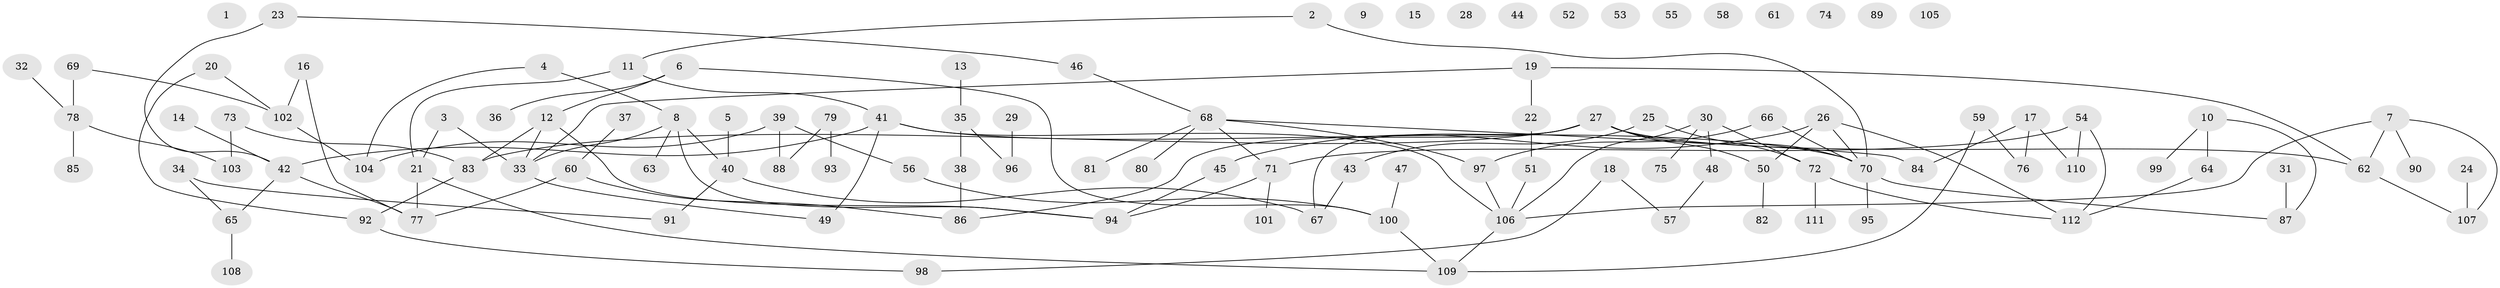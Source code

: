 // coarse degree distribution, {0: 0.19402985074626866, 1: 0.2835820895522388, 2: 0.19402985074626866, 4: 0.14925373134328357, 8: 0.014925373134328358, 3: 0.07462686567164178, 5: 0.014925373134328358, 6: 0.04477611940298507, 9: 0.014925373134328358, 14: 0.014925373134328358}
// Generated by graph-tools (version 1.1) at 2025/43/03/04/25 21:43:56]
// undirected, 112 vertices, 128 edges
graph export_dot {
graph [start="1"]
  node [color=gray90,style=filled];
  1;
  2;
  3;
  4;
  5;
  6;
  7;
  8;
  9;
  10;
  11;
  12;
  13;
  14;
  15;
  16;
  17;
  18;
  19;
  20;
  21;
  22;
  23;
  24;
  25;
  26;
  27;
  28;
  29;
  30;
  31;
  32;
  33;
  34;
  35;
  36;
  37;
  38;
  39;
  40;
  41;
  42;
  43;
  44;
  45;
  46;
  47;
  48;
  49;
  50;
  51;
  52;
  53;
  54;
  55;
  56;
  57;
  58;
  59;
  60;
  61;
  62;
  63;
  64;
  65;
  66;
  67;
  68;
  69;
  70;
  71;
  72;
  73;
  74;
  75;
  76;
  77;
  78;
  79;
  80;
  81;
  82;
  83;
  84;
  85;
  86;
  87;
  88;
  89;
  90;
  91;
  92;
  93;
  94;
  95;
  96;
  97;
  98;
  99;
  100;
  101;
  102;
  103;
  104;
  105;
  106;
  107;
  108;
  109;
  110;
  111;
  112;
  2 -- 11;
  2 -- 70;
  3 -- 21;
  3 -- 33;
  4 -- 8;
  4 -- 104;
  5 -- 40;
  6 -- 12;
  6 -- 36;
  6 -- 100;
  7 -- 62;
  7 -- 90;
  7 -- 106;
  7 -- 107;
  8 -- 33;
  8 -- 40;
  8 -- 63;
  8 -- 94;
  10 -- 64;
  10 -- 87;
  10 -- 99;
  11 -- 21;
  11 -- 41;
  12 -- 33;
  12 -- 83;
  12 -- 94;
  13 -- 35;
  14 -- 42;
  16 -- 77;
  16 -- 102;
  17 -- 76;
  17 -- 84;
  17 -- 110;
  18 -- 57;
  18 -- 98;
  19 -- 22;
  19 -- 33;
  19 -- 62;
  20 -- 92;
  20 -- 102;
  21 -- 77;
  21 -- 109;
  22 -- 51;
  23 -- 42;
  23 -- 46;
  24 -- 107;
  25 -- 43;
  25 -- 72;
  26 -- 45;
  26 -- 50;
  26 -- 70;
  26 -- 112;
  27 -- 50;
  27 -- 62;
  27 -- 67;
  27 -- 70;
  27 -- 83;
  27 -- 86;
  29 -- 96;
  30 -- 48;
  30 -- 72;
  30 -- 75;
  30 -- 106;
  31 -- 87;
  32 -- 78;
  33 -- 49;
  34 -- 65;
  34 -- 91;
  35 -- 38;
  35 -- 96;
  37 -- 60;
  38 -- 86;
  39 -- 56;
  39 -- 88;
  39 -- 104;
  40 -- 67;
  40 -- 91;
  41 -- 42;
  41 -- 49;
  41 -- 70;
  41 -- 106;
  42 -- 65;
  42 -- 77;
  43 -- 67;
  45 -- 94;
  46 -- 68;
  47 -- 100;
  48 -- 57;
  50 -- 82;
  51 -- 106;
  54 -- 71;
  54 -- 110;
  54 -- 112;
  56 -- 100;
  59 -- 76;
  59 -- 109;
  60 -- 77;
  60 -- 86;
  62 -- 107;
  64 -- 112;
  65 -- 108;
  66 -- 70;
  66 -- 97;
  68 -- 71;
  68 -- 80;
  68 -- 81;
  68 -- 84;
  68 -- 97;
  69 -- 78;
  69 -- 102;
  70 -- 87;
  70 -- 95;
  71 -- 94;
  71 -- 101;
  72 -- 111;
  72 -- 112;
  73 -- 83;
  73 -- 103;
  78 -- 85;
  78 -- 103;
  79 -- 88;
  79 -- 93;
  83 -- 92;
  92 -- 98;
  97 -- 106;
  100 -- 109;
  102 -- 104;
  106 -- 109;
}
